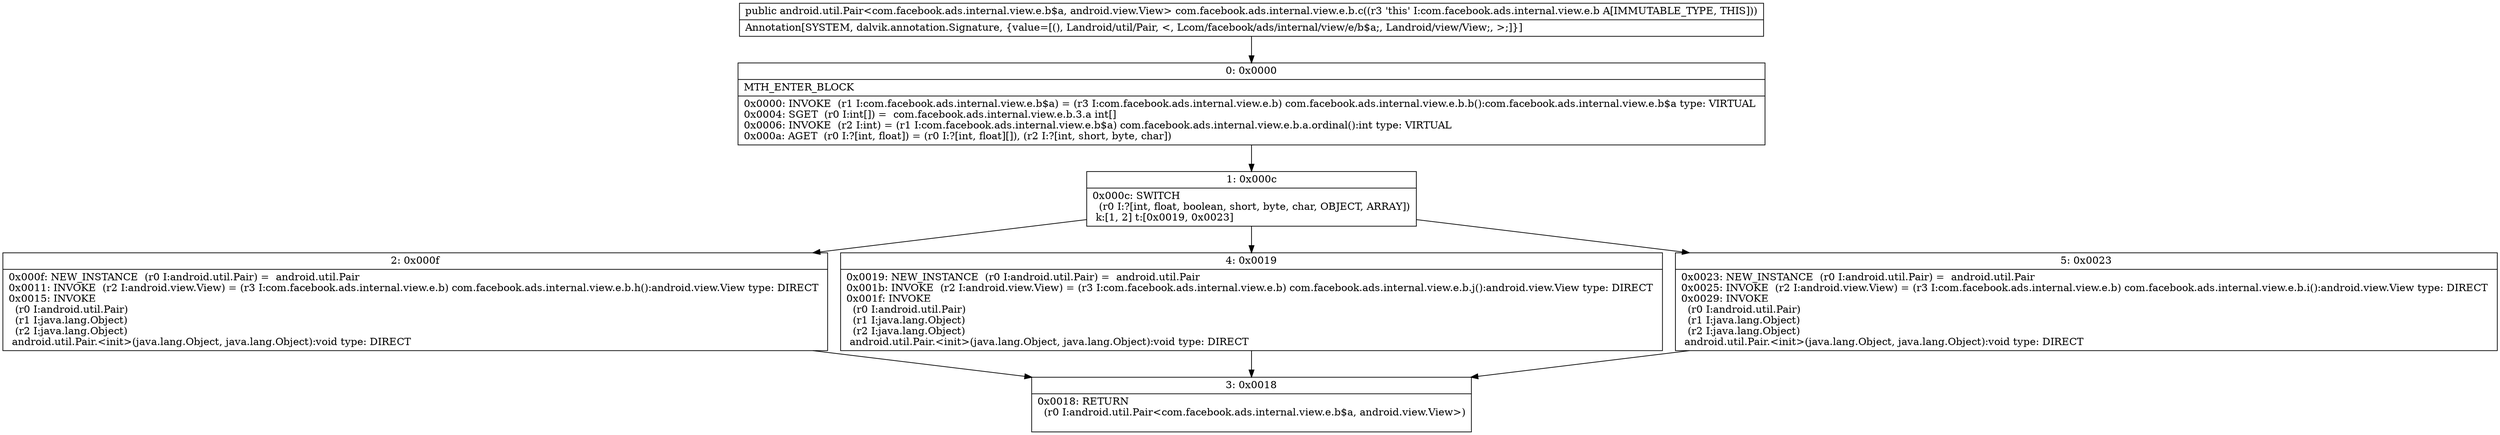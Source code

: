 digraph "CFG forcom.facebook.ads.internal.view.e.b.c()Landroid\/util\/Pair;" {
Node_0 [shape=record,label="{0\:\ 0x0000|MTH_ENTER_BLOCK\l|0x0000: INVOKE  (r1 I:com.facebook.ads.internal.view.e.b$a) = (r3 I:com.facebook.ads.internal.view.e.b) com.facebook.ads.internal.view.e.b.b():com.facebook.ads.internal.view.e.b$a type: VIRTUAL \l0x0004: SGET  (r0 I:int[]) =  com.facebook.ads.internal.view.e.b.3.a int[] \l0x0006: INVOKE  (r2 I:int) = (r1 I:com.facebook.ads.internal.view.e.b$a) com.facebook.ads.internal.view.e.b.a.ordinal():int type: VIRTUAL \l0x000a: AGET  (r0 I:?[int, float]) = (r0 I:?[int, float][]), (r2 I:?[int, short, byte, char]) \l}"];
Node_1 [shape=record,label="{1\:\ 0x000c|0x000c: SWITCH  \l  (r0 I:?[int, float, boolean, short, byte, char, OBJECT, ARRAY])\l k:[1, 2] t:[0x0019, 0x0023] \l}"];
Node_2 [shape=record,label="{2\:\ 0x000f|0x000f: NEW_INSTANCE  (r0 I:android.util.Pair) =  android.util.Pair \l0x0011: INVOKE  (r2 I:android.view.View) = (r3 I:com.facebook.ads.internal.view.e.b) com.facebook.ads.internal.view.e.b.h():android.view.View type: DIRECT \l0x0015: INVOKE  \l  (r0 I:android.util.Pair)\l  (r1 I:java.lang.Object)\l  (r2 I:java.lang.Object)\l android.util.Pair.\<init\>(java.lang.Object, java.lang.Object):void type: DIRECT \l}"];
Node_3 [shape=record,label="{3\:\ 0x0018|0x0018: RETURN  \l  (r0 I:android.util.Pair\<com.facebook.ads.internal.view.e.b$a, android.view.View\>)\l \l}"];
Node_4 [shape=record,label="{4\:\ 0x0019|0x0019: NEW_INSTANCE  (r0 I:android.util.Pair) =  android.util.Pair \l0x001b: INVOKE  (r2 I:android.view.View) = (r3 I:com.facebook.ads.internal.view.e.b) com.facebook.ads.internal.view.e.b.j():android.view.View type: DIRECT \l0x001f: INVOKE  \l  (r0 I:android.util.Pair)\l  (r1 I:java.lang.Object)\l  (r2 I:java.lang.Object)\l android.util.Pair.\<init\>(java.lang.Object, java.lang.Object):void type: DIRECT \l}"];
Node_5 [shape=record,label="{5\:\ 0x0023|0x0023: NEW_INSTANCE  (r0 I:android.util.Pair) =  android.util.Pair \l0x0025: INVOKE  (r2 I:android.view.View) = (r3 I:com.facebook.ads.internal.view.e.b) com.facebook.ads.internal.view.e.b.i():android.view.View type: DIRECT \l0x0029: INVOKE  \l  (r0 I:android.util.Pair)\l  (r1 I:java.lang.Object)\l  (r2 I:java.lang.Object)\l android.util.Pair.\<init\>(java.lang.Object, java.lang.Object):void type: DIRECT \l}"];
MethodNode[shape=record,label="{public android.util.Pair\<com.facebook.ads.internal.view.e.b$a, android.view.View\> com.facebook.ads.internal.view.e.b.c((r3 'this' I:com.facebook.ads.internal.view.e.b A[IMMUTABLE_TYPE, THIS]))  | Annotation[SYSTEM, dalvik.annotation.Signature, \{value=[(), Landroid\/util\/Pair, \<, Lcom\/facebook\/ads\/internal\/view\/e\/b$a;, Landroid\/view\/View;, \>;]\}]\l}"];
MethodNode -> Node_0;
Node_0 -> Node_1;
Node_1 -> Node_2;
Node_1 -> Node_4;
Node_1 -> Node_5;
Node_2 -> Node_3;
Node_4 -> Node_3;
Node_5 -> Node_3;
}

